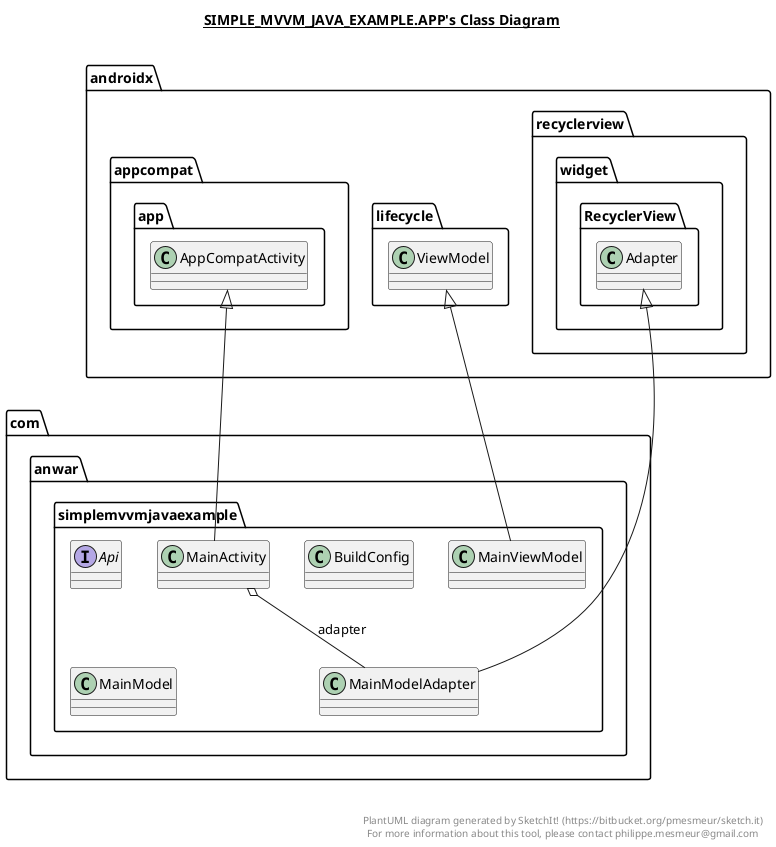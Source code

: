 @startuml

title __SIMPLE_MVVM_JAVA_EXAMPLE.APP's Class Diagram__\n

  namespace com.anwar.simplemvvmjavaexample {
    interface com.anwar.simplemvvmjavaexample.Api {
    }
  }
  

  namespace com.anwar.simplemvvmjavaexample {
    class com.anwar.simplemvvmjavaexample.BuildConfig {
    }
  }
  

  namespace com.anwar.simplemvvmjavaexample {
    class com.anwar.simplemvvmjavaexample.MainActivity {
    }
  }
  

  namespace com.anwar.simplemvvmjavaexample {
    class com.anwar.simplemvvmjavaexample.MainModel {
    }
  }
  

  namespace com.anwar.simplemvvmjavaexample {
    class com.anwar.simplemvvmjavaexample.MainModelAdapter {
    }
  }
  

  namespace com.anwar.simplemvvmjavaexample {
    class com.anwar.simplemvvmjavaexample.MainViewModel {
    }
  }
  

  com.anwar.simplemvvmjavaexample.MainActivity -up-|> androidx.appcompat.app.AppCompatActivity
  com.anwar.simplemvvmjavaexample.MainActivity o-- com.anwar.simplemvvmjavaexample.MainModelAdapter : adapter
  com.anwar.simplemvvmjavaexample.MainModelAdapter -up-|> androidx.recyclerview.widget.RecyclerView.Adapter
  com.anwar.simplemvvmjavaexample.MainViewModel -up-|> androidx.lifecycle.ViewModel


right footer


PlantUML diagram generated by SketchIt! (https://bitbucket.org/pmesmeur/sketch.it)
For more information about this tool, please contact philippe.mesmeur@gmail.com
endfooter

@enduml
